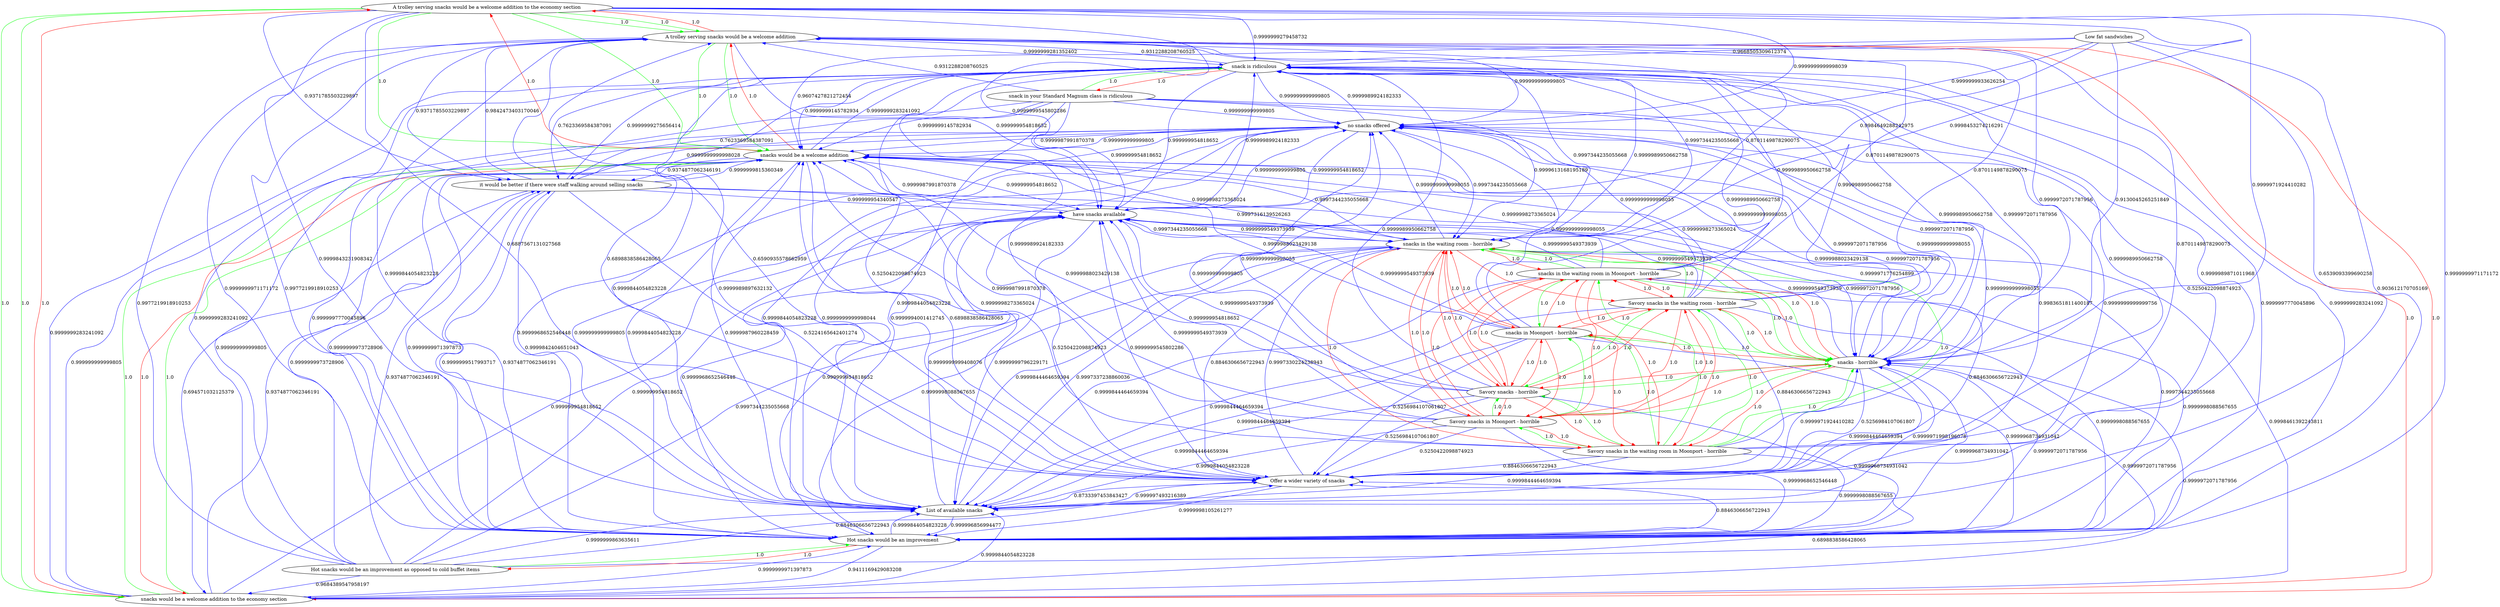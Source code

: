 digraph rawGraph {
"A trolley serving snacks would be a welcome addition to the economy section";"A trolley serving snacks would be a welcome addition";"snacks would be a welcome addition";"snacks would be a welcome addition to the economy section";"Hot snacks would be an improvement as opposed to cold buffet items";"Hot snacks would be an improvement";"List of available snacks";"Low fat sandwiches";"Offer a wider variety of snacks";"Savory snacks in the waiting room in Moonport - horrible";"Savory snacks in Moonport - horrible";"Savory snacks - horrible";"snacks - horrible";"snacks in Moonport - horrible";"Savory snacks in the waiting room - horrible";"snacks in the waiting room - horrible";"snacks in the waiting room in Moonport - horrible";"have snacks available";"it would be better if there were staff walking around selling snacks";"no snacks offered";"snack in your Standard Magnum class is ridiculous";"snack is ridiculous";"A trolley serving snacks would be a welcome addition to the economy section" -> "A trolley serving snacks would be a welcome addition" [label=1.0] [color=green]
"A trolley serving snacks would be a welcome addition" -> "snacks would be a welcome addition" [label=1.0] [color=green]
"A trolley serving snacks would be a welcome addition to the economy section" -> "snacks would be a welcome addition to the economy section" [label=1.0] [color=green]
"snacks would be a welcome addition to the economy section" -> "snacks would be a welcome addition" [label=1.0] [color=green]
"A trolley serving snacks would be a welcome addition to the economy section" -> "snacks would be a welcome addition" [label=1.0] [color=green]
"A trolley serving snacks would be a welcome addition to the economy section" -> "A trolley serving snacks would be a welcome addition" [label=1.0] [color=green]
"A trolley serving snacks would be a welcome addition" -> "snacks would be a welcome addition" [label=1.0] [color=green]
"A trolley serving snacks would be a welcome addition to the economy section" -> "snacks would be a welcome addition to the economy section" [label=1.0] [color=green]
"snacks would be a welcome addition to the economy section" -> "snacks would be a welcome addition" [label=1.0] [color=green]
"A trolley serving snacks would be a welcome addition to the economy section" -> "snacks would be a welcome addition" [label=1.0] [color=green]
"A trolley serving snacks would be a welcome addition" -> "A trolley serving snacks would be a welcome addition to the economy section" [label=1.0] [color=red]
"A trolley serving snacks would be a welcome addition" -> "snacks would be a welcome addition to the economy section" [label=1.0] [color=red]
"snacks would be a welcome addition" -> "A trolley serving snacks would be a welcome addition to the economy section" [label=1.0] [color=red]
"snacks would be a welcome addition" -> "A trolley serving snacks would be a welcome addition" [label=1.0] [color=red]
"snacks would be a welcome addition" -> "snacks would be a welcome addition to the economy section" [label=1.0] [color=red]
"snacks would be a welcome addition to the economy section" -> "A trolley serving snacks would be a welcome addition to the economy section" [label=1.0] [color=red]
"snacks would be a welcome addition to the economy section" -> "A trolley serving snacks would be a welcome addition" [label=1.0] [color=red]
"Hot snacks would be an improvement as opposed to cold buffet items" -> "Hot snacks would be an improvement" [label=1.0] [color=green]
"Hot snacks would be an improvement" -> "Hot snacks would be an improvement as opposed to cold buffet items" [label=1.0] [color=red]
"A trolley serving snacks would be a welcome addition to the economy section" -> "Hot snacks would be an improvement" [label=0.9999999971171172] [color=blue]
"A trolley serving snacks would be a welcome addition" -> "Hot snacks would be an improvement" [label=0.9999999971171172] [color=blue]
"snacks would be a welcome addition" -> "Hot snacks would be an improvement" [label=0.9999999971397873] [color=blue]
"snacks would be a welcome addition to the economy section" -> "Hot snacks would be an improvement" [label=0.9999999971397873] [color=blue]
"Hot snacks would be an improvement as opposed to cold buffet items" -> "A trolley serving snacks would be a welcome addition" [label=0.9977219918910253] [color=blue]
"Hot snacks would be an improvement as opposed to cold buffet items" -> "snacks would be a welcome addition" [label=0.9999999973728906] [color=blue]
"Hot snacks would be an improvement as opposed to cold buffet items" -> "snacks would be a welcome addition to the economy section" [label=0.9684389547958197] [color=blue]
"Hot snacks would be an improvement" -> "A trolley serving snacks would be a welcome addition" [label=0.9977219918910253] [color=blue]
"Hot snacks would be an improvement" -> "snacks would be a welcome addition" [label=0.9999999973728906] [color=blue]
"Hot snacks would be an improvement" -> "snacks would be a welcome addition to the economy section" [label=0.9411169429083208] [color=blue]
"A trolley serving snacks would be a welcome addition to the economy section" -> "List of available snacks" [label=0.9999843231908342] [color=blue]
"A trolley serving snacks would be a welcome addition" -> "List of available snacks" [label=0.9999844054823228] [color=blue]
"snacks would be a welcome addition" -> "List of available snacks" [label=0.9999844054823228] [color=blue]
"snacks would be a welcome addition to the economy section" -> "List of available snacks" [label=0.9999844054823228] [color=blue]
"Hot snacks would be an improvement as opposed to cold buffet items" -> "List of available snacks" [label=0.9999999863635611] [color=blue]
"Hot snacks would be an improvement" -> "List of available snacks" [label=0.9999844054823228] [color=blue]
"List of available snacks" -> "snacks would be a welcome addition" [label=0.9999987960228459] [color=blue]
"List of available snacks" -> "Hot snacks would be an improvement" [label=0.999996856994477] [color=blue]
"Low fat sandwiches" -> "snacks would be a welcome addition" [label=0.9607427821272454] [color=blue]
"Low fat sandwiches" -> "Hot snacks would be an improvement" [label=0.903612170705169] [color=blue]
"Low fat sandwiches" -> "List of available snacks" [label=0.6539093399690258] [color=blue]
"A trolley serving snacks would be a welcome addition to the economy section" -> "Offer a wider variety of snacks" [label=0.6887567131027568] [color=blue]
"A trolley serving snacks would be a welcome addition" -> "Offer a wider variety of snacks" [label=0.6898838586428065] [color=blue]
"snacks would be a welcome addition" -> "Offer a wider variety of snacks" [label=0.6898838586428065] [color=blue]
"snacks would be a welcome addition to the economy section" -> "Offer a wider variety of snacks" [label=0.6898838586428065] [color=blue]
"Hot snacks would be an improvement as opposed to cold buffet items" -> "Offer a wider variety of snacks" [label=0.8846306656722943] [color=blue]
"Hot snacks would be an improvement" -> "Offer a wider variety of snacks" [label=0.8846306656722943] [color=blue]
"List of available snacks" -> "Offer a wider variety of snacks" [label=0.8733397453843427] [color=blue]
"Offer a wider variety of snacks" -> "A trolley serving snacks would be a welcome addition" [label=0.6590935578662959] [color=blue]
"Offer a wider variety of snacks" -> "snacks would be a welcome addition" [label=0.9999994001412745] [color=blue]
"Offer a wider variety of snacks" -> "Hot snacks would be an improvement" [label=0.9999998105261277] [color=blue]
"Offer a wider variety of snacks" -> "List of available snacks" [label=0.999997493216389] [color=blue]
"Savory snacks in the waiting room in Moonport - horrible" -> "Savory snacks in Moonport - horrible" [label=1.0] [color=green]
"Savory snacks in Moonport - horrible" -> "Savory snacks - horrible" [label=1.0] [color=green]
"Savory snacks - horrible" -> "snacks - horrible" [label=1.0] [color=green]
"Savory snacks in Moonport - horrible" -> "snacks in Moonport - horrible" [label=1.0] [color=green]
"snacks in Moonport - horrible" -> "snacks - horrible" [label=1.0] [color=green]
"Savory snacks in the waiting room in Moonport - horrible" -> "Savory snacks in the waiting room - horrible" [label=1.0] [color=green]
"Savory snacks in the waiting room - horrible" -> "Savory snacks - horrible" [label=1.0] [color=green]
"Savory snacks in the waiting room - horrible" -> "snacks in the waiting room - horrible" [label=1.0] [color=green]
"snacks in the waiting room - horrible" -> "snacks - horrible" [label=1.0] [color=green]
"Savory snacks in the waiting room in Moonport - horrible" -> "snacks in the waiting room in Moonport - horrible" [label=1.0] [color=green]
"snacks in the waiting room in Moonport - horrible" -> "snacks in Moonport - horrible" [label=1.0] [color=green]
"snacks in the waiting room in Moonport - horrible" -> "snacks in the waiting room - horrible" [label=1.0] [color=green]
"Savory snacks in the waiting room in Moonport - horrible" -> "snacks in the waiting room - horrible" [label=1.0] [color=green]
"Savory snacks in the waiting room in Moonport - horrible" -> "snacks in Moonport - horrible" [label=1.0] [color=green]
"Savory snacks in the waiting room in Moonport - horrible" -> "Savory snacks - horrible" [label=1.0] [color=green]
"Savory snacks in Moonport - horrible" -> "snacks - horrible" [label=1.0] [color=green]
"Savory snacks in the waiting room - horrible" -> "snacks - horrible" [label=1.0] [color=green]
"snacks in the waiting room in Moonport - horrible" -> "snacks - horrible" [label=1.0] [color=green]
"Savory snacks in the waiting room in Moonport - horrible" -> "snacks - horrible" [label=1.0] [color=green]
"Savory snacks in Moonport - horrible" -> "Savory snacks in the waiting room in Moonport - horrible" [label=1.0] [color=red]
"Savory snacks in Moonport - horrible" -> "Savory snacks in the waiting room - horrible" [label=1.0] [color=red]
"Savory snacks in Moonport - horrible" -> "snacks in the waiting room - horrible" [label=1.0] [color=red]
"Savory snacks in Moonport - horrible" -> "snacks in the waiting room in Moonport - horrible" [label=1.0] [color=red]
"Savory snacks - horrible" -> "Savory snacks in the waiting room in Moonport - horrible" [label=1.0] [color=red]
"Savory snacks - horrible" -> "Savory snacks in Moonport - horrible" [label=1.0] [color=red]
"Savory snacks - horrible" -> "snacks in Moonport - horrible" [label=1.0] [color=red]
"Savory snacks - horrible" -> "Savory snacks in the waiting room - horrible" [label=1.0] [color=red]
"Savory snacks - horrible" -> "snacks in the waiting room - horrible" [label=1.0] [color=red]
"Savory snacks - horrible" -> "snacks in the waiting room in Moonport - horrible" [label=1.0] [color=red]
"snacks - horrible" -> "Savory snacks in the waiting room in Moonport - horrible" [label=1.0] [color=red]
"snacks - horrible" -> "Savory snacks in Moonport - horrible" [label=1.0] [color=red]
"snacks - horrible" -> "Savory snacks - horrible" [label=1.0] [color=red]
"snacks - horrible" -> "snacks in Moonport - horrible" [label=1.0] [color=red]
"snacks - horrible" -> "Savory snacks in the waiting room - horrible" [label=1.0] [color=red]
"snacks - horrible" -> "snacks in the waiting room - horrible" [label=1.0] [color=red]
"snacks - horrible" -> "snacks in the waiting room in Moonport - horrible" [label=1.0] [color=red]
"snacks in Moonport - horrible" -> "Savory snacks in the waiting room in Moonport - horrible" [label=1.0] [color=red]
"snacks in Moonport - horrible" -> "Savory snacks in Moonport - horrible" [label=1.0] [color=red]
"snacks in Moonport - horrible" -> "Savory snacks - horrible" [label=1.0] [color=red]
"snacks in Moonport - horrible" -> "Savory snacks in the waiting room - horrible" [label=1.0] [color=red]
"snacks in Moonport - horrible" -> "snacks in the waiting room - horrible" [label=1.0] [color=red]
"snacks in Moonport - horrible" -> "snacks in the waiting room in Moonport - horrible" [label=1.0] [color=red]
"Savory snacks in the waiting room - horrible" -> "Savory snacks in the waiting room in Moonport - horrible" [label=1.0] [color=red]
"Savory snacks in the waiting room - horrible" -> "Savory snacks in Moonport - horrible" [label=1.0] [color=red]
"Savory snacks in the waiting room - horrible" -> "snacks in Moonport - horrible" [label=1.0] [color=red]
"Savory snacks in the waiting room - horrible" -> "snacks in the waiting room in Moonport - horrible" [label=1.0] [color=red]
"snacks in the waiting room - horrible" -> "Savory snacks in the waiting room in Moonport - horrible" [label=1.0] [color=red]
"snacks in the waiting room - horrible" -> "Savory snacks in Moonport - horrible" [label=1.0] [color=red]
"snacks in the waiting room - horrible" -> "Savory snacks - horrible" [label=1.0] [color=red]
"snacks in the waiting room - horrible" -> "snacks in Moonport - horrible" [label=1.0] [color=red]
"snacks in the waiting room - horrible" -> "Savory snacks in the waiting room - horrible" [label=1.0] [color=red]
"snacks in the waiting room - horrible" -> "snacks in the waiting room in Moonport - horrible" [label=1.0] [color=red]
"snacks in the waiting room in Moonport - horrible" -> "Savory snacks in the waiting room in Moonport - horrible" [label=1.0] [color=red]
"snacks in the waiting room in Moonport - horrible" -> "Savory snacks in Moonport - horrible" [label=1.0] [color=red]
"snacks in the waiting room in Moonport - horrible" -> "Savory snacks - horrible" [label=1.0] [color=red]
"snacks in the waiting room in Moonport - horrible" -> "Savory snacks in the waiting room - horrible" [label=1.0] [color=red]
"A trolley serving snacks would be a welcome addition to the economy section" -> "snacks - horrible" [label=0.9999971924410282] [color=blue]
"A trolley serving snacks would be a welcome addition to the economy section" -> "snacks in the waiting room - horrible" [label=0.9998453274216291] [color=blue]
"A trolley serving snacks would be a welcome addition" -> "snacks - horrible" [label=0.9999972071787956] [color=blue]
"A trolley serving snacks would be a welcome addition" -> "snacks in the waiting room - horrible" [label=0.9997344235055668] [color=blue]
"snacks would be a welcome addition" -> "snacks - horrible" [label=0.9999972071787956] [color=blue]
"snacks would be a welcome addition" -> "snacks in the waiting room - horrible" [label=0.9997344235055668] [color=blue]
"snacks would be a welcome addition to the economy section" -> "snacks - horrible" [label=0.9999972071787956] [color=blue]
"snacks would be a welcome addition to the economy section" -> "snacks in the waiting room - horrible" [label=0.9998461392243811] [color=blue]
"Hot snacks would be an improvement as opposed to cold buffet items" -> "snacks - horrible" [label=0.9999972071787956] [color=blue]
"Hot snacks would be an improvement as opposed to cold buffet items" -> "snacks in the waiting room - horrible" [label=0.9997344235055668] [color=blue]
"Hot snacks would be an improvement" -> "snacks - horrible" [label=0.9999972071787956] [color=blue]
"Hot snacks would be an improvement" -> "snacks in the waiting room - horrible" [label=0.9997344235055668] [color=blue]
"List of available snacks" -> "snacks - horrible" [label=0.9999971998196078] [color=blue]
"List of available snacks" -> "snacks in the waiting room - horrible" [label=0.9997337238860036] [color=blue]
"Low fat sandwiches" -> "snacks - horrible" [label=0.9130045265251849] [color=blue]
"Offer a wider variety of snacks" -> "snacks - horrible" [label=0.9999971924410282] [color=blue]
"Offer a wider variety of snacks" -> "snacks in the waiting room - horrible" [label=0.9997330224238943] [color=blue]
"Savory snacks in the waiting room in Moonport - horrible" -> "A trolley serving snacks would be a welcome addition" [label=0.8701149878290075] [color=blue]
"Savory snacks in the waiting room in Moonport - horrible" -> "snacks would be a welcome addition" [label=0.9999998273365024] [color=blue]
"Savory snacks in the waiting room in Moonport - horrible" -> "Hot snacks would be an improvement" [label=0.9999998088567655] [color=blue]
"Savory snacks in the waiting room in Moonport - horrible" -> "List of available snacks" [label=0.9999844464659394] [color=blue]
"Savory snacks in the waiting room in Moonport - horrible" -> "Offer a wider variety of snacks" [label=0.8846306656722943] [color=blue]
"Savory snacks in Moonport - horrible" -> "snacks would be a welcome addition" [label=0.9999987991870378] [color=blue]
"Savory snacks in Moonport - horrible" -> "Hot snacks would be an improvement" [label=0.9999968652546448] [color=blue]
"Savory snacks in Moonport - horrible" -> "List of available snacks" [label=0.9999844054823228] [color=blue]
"Savory snacks in Moonport - horrible" -> "Offer a wider variety of snacks" [label=0.5250422098874923] [color=blue]
"Savory snacks - horrible" -> "snacks would be a welcome addition" [label=0.9999988023429138] [color=blue]
"Savory snacks - horrible" -> "Hot snacks would be an improvement" [label=0.9999968734931042] [color=blue]
"Savory snacks - horrible" -> "List of available snacks" [label=0.9999844464659394] [color=blue]
"Savory snacks - horrible" -> "Offer a wider variety of snacks" [label=0.5256984107061807] [color=blue]
"snacks - horrible" -> "snacks would be a welcome addition" [label=0.9999988023429138] [color=blue]
"snacks - horrible" -> "Hot snacks would be an improvement" [label=0.9999968734931042] [color=blue]
"snacks - horrible" -> "List of available snacks" [label=0.9999844464659394] [color=blue]
"snacks - horrible" -> "Offer a wider variety of snacks" [label=0.5256984107061807] [color=blue]
"snacks in Moonport - horrible" -> "snacks would be a welcome addition" [label=0.9999988023429138] [color=blue]
"snacks in Moonport - horrible" -> "Hot snacks would be an improvement" [label=0.9999968734931042] [color=blue]
"snacks in Moonport - horrible" -> "List of available snacks" [label=0.9999844464659394] [color=blue]
"snacks in Moonport - horrible" -> "Offer a wider variety of snacks" [label=0.5256984107061807] [color=blue]
"Savory snacks in the waiting room - horrible" -> "A trolley serving snacks would be a welcome addition" [label=0.8701149878290075] [color=blue]
"Savory snacks in the waiting room - horrible" -> "snacks would be a welcome addition" [label=0.9999998273365024] [color=blue]
"Savory snacks in the waiting room - horrible" -> "Hot snacks would be an improvement" [label=0.9999998088567655] [color=blue]
"Savory snacks in the waiting room - horrible" -> "List of available snacks" [label=0.9999844464659394] [color=blue]
"Savory snacks in the waiting room - horrible" -> "Offer a wider variety of snacks" [label=0.8846306656722943] [color=blue]
"snacks in the waiting room - horrible" -> "A trolley serving snacks would be a welcome addition" [label=0.8701149878290075] [color=blue]
"snacks in the waiting room - horrible" -> "snacks would be a welcome addition" [label=0.9999998273365024] [color=blue]
"snacks in the waiting room - horrible" -> "Hot snacks would be an improvement" [label=0.9999998088567655] [color=blue]
"snacks in the waiting room - horrible" -> "List of available snacks" [label=0.9999844464659394] [color=blue]
"snacks in the waiting room - horrible" -> "Offer a wider variety of snacks" [label=0.8846306656722943] [color=blue]
"snacks in the waiting room in Moonport - horrible" -> "A trolley serving snacks would be a welcome addition" [label=0.8701149878290075] [color=blue]
"snacks in the waiting room in Moonport - horrible" -> "snacks would be a welcome addition" [label=0.9999998273365024] [color=blue]
"snacks in the waiting room in Moonport - horrible" -> "Hot snacks would be an improvement" [label=0.9999998088567655] [color=blue]
"snacks in the waiting room in Moonport - horrible" -> "List of available snacks" [label=0.9999844464659394] [color=blue]
"snacks in the waiting room in Moonport - horrible" -> "Offer a wider variety of snacks" [label=0.8846306656722943] [color=blue]
"A trolley serving snacks would be a welcome addition to the economy section" -> "have snacks available" [label=0.9999999545802286] [color=blue]
"A trolley serving snacks would be a welcome addition" -> "have snacks available" [label=0.999999954818652] [color=blue]
"snacks would be a welcome addition" -> "have snacks available" [label=0.999999954818652] [color=blue]
"snacks would be a welcome addition to the economy section" -> "have snacks available" [label=0.999999954818652] [color=blue]
"Hot snacks would be an improvement as opposed to cold buffet items" -> "have snacks available" [label=0.999999954818652] [color=blue]
"Hot snacks would be an improvement" -> "have snacks available" [label=0.999999954818652] [color=blue]
"List of available snacks" -> "have snacks available" [label=0.9999999999408076] [color=blue]
"Low fat sandwiches" -> "have snacks available" [label=0.9984649288242975] [color=blue]
"Offer a wider variety of snacks" -> "have snacks available" [label=0.9999999545802286] [color=blue]
"Savory snacks in the waiting room in Moonport - horrible" -> "have snacks available" [label=0.9999999549373939] [color=blue]
"Savory snacks in Moonport - horrible" -> "have snacks available" [label=0.999999954818652] [color=blue]
"Savory snacks - horrible" -> "have snacks available" [label=0.9999999549373939] [color=blue]
"snacks - horrible" -> "have snacks available" [label=0.9999999549373939] [color=blue]
"snacks in Moonport - horrible" -> "have snacks available" [label=0.9999999549373939] [color=blue]
"Savory snacks in the waiting room - horrible" -> "have snacks available" [label=0.9999999549373939] [color=blue]
"snacks in the waiting room - horrible" -> "have snacks available" [label=0.9999999549373939] [color=blue]
"snacks in the waiting room in Moonport - horrible" -> "have snacks available" [label=0.9999999549373939] [color=blue]
"have snacks available" -> "snacks would be a welcome addition" [label=0.9999987991870378] [color=blue]
"have snacks available" -> "Hot snacks would be an improvement" [label=0.9999968652546448] [color=blue]
"have snacks available" -> "List of available snacks" [label=0.9999999796229171] [color=blue]
"have snacks available" -> "Offer a wider variety of snacks" [label=0.5250422098874923] [color=blue]
"have snacks available" -> "snacks - horrible" [label=0.9999972071787956] [color=blue]
"have snacks available" -> "snacks in the waiting room - horrible" [label=0.9997344235055668] [color=blue]
"A trolley serving snacks would be a welcome addition to the economy section" -> "it would be better if there were staff walking around selling snacks" [label=0.9371785503229897] [color=blue]
"A trolley serving snacks would be a welcome addition" -> "it would be better if there were staff walking around selling snacks" [label=0.9371785503229897] [color=blue]
"snacks would be a welcome addition" -> "it would be better if there were staff walking around selling snacks" [label=0.9374877062346191] [color=blue]
"snacks would be a welcome addition to the economy section" -> "it would be better if there were staff walking around selling snacks" [label=0.9374877062346191] [color=blue]
"Hot snacks would be an improvement as opposed to cold buffet items" -> "it would be better if there were staff walking around selling snacks" [label=0.9374877062346191] [color=blue]
"Hot snacks would be an improvement" -> "it would be better if there were staff walking around selling snacks" [label=0.9374877062346191] [color=blue]
"it would be better if there were staff walking around selling snacks" -> "A trolley serving snacks would be a welcome addition" [label=0.9842473403170046] [color=blue]
"it would be better if there were staff walking around selling snacks" -> "snacks would be a welcome addition" [label=0.9999999815360349] [color=blue]
"it would be better if there were staff walking around selling snacks" -> "snacks would be a welcome addition to the economy section" [label=0.694571032125379] [color=blue]
"it would be better if there were staff walking around selling snacks" -> "Hot snacks would be an improvement" [label=0.9999999517993717] [color=blue]
"it would be better if there were staff walking around selling snacks" -> "List of available snacks" [label=0.9999842404651043] [color=blue]
"it would be better if there were staff walking around selling snacks" -> "Offer a wider variety of snacks" [label=0.5224165642401274] [color=blue]
"it would be better if there were staff walking around selling snacks" -> "snacks - horrible" [label=0.9999971776254899] [color=blue]
"it would be better if there were staff walking around selling snacks" -> "snacks in the waiting room - horrible" [label=0.9997316139526263] [color=blue]
"it would be better if there were staff walking around selling snacks" -> "have snacks available" [label=0.999999954340547] [color=blue]
"A trolley serving snacks would be a welcome addition to the economy section" -> "no snacks offered" [label=0.9999999999998039] [color=blue]
"A trolley serving snacks would be a welcome addition" -> "no snacks offered" [label=0.999999999999805] [color=blue]
"snacks would be a welcome addition" -> "no snacks offered" [label=0.999999999999805] [color=blue]
"snacks would be a welcome addition to the economy section" -> "no snacks offered" [label=0.999999999999805] [color=blue]
"Hot snacks would be an improvement as opposed to cold buffet items" -> "no snacks offered" [label=0.999999999999805] [color=blue]
"Hot snacks would be an improvement" -> "no snacks offered" [label=0.999999999999805] [color=blue]
"List of available snacks" -> "no snacks offered" [label=0.9999999999998044] [color=blue]
"Low fat sandwiches" -> "no snacks offered" [label=0.9999999933626254] [color=blue]
"Offer a wider variety of snacks" -> "no snacks offered" [label=0.9999999999999756] [color=blue]
"Savory snacks in the waiting room in Moonport - horrible" -> "no snacks offered" [label=0.9999999999998055] [color=blue]
"Savory snacks in Moonport - horrible" -> "no snacks offered" [label=0.999999999999805] [color=blue]
"Savory snacks - horrible" -> "no snacks offered" [label=0.9999999999998055] [color=blue]
"snacks - horrible" -> "no snacks offered" [label=0.9999999999998055] [color=blue]
"snacks in Moonport - horrible" -> "no snacks offered" [label=0.9999999999998055] [color=blue]
"Savory snacks in the waiting room - horrible" -> "no snacks offered" [label=0.9999999999998055] [color=blue]
"snacks in the waiting room - horrible" -> "no snacks offered" [label=0.9999999999998055] [color=blue]
"snacks in the waiting room in Moonport - horrible" -> "no snacks offered" [label=0.9999999999998055] [color=blue]
"have snacks available" -> "no snacks offered" [label=0.999999999999805] [color=blue]
"it would be better if there were staff walking around selling snacks" -> "no snacks offered" [label=0.9999999999998028] [color=blue]
"no snacks offered" -> "snacks would be a welcome addition" [label=0.9999987991870378] [color=blue]
"no snacks offered" -> "Hot snacks would be an improvement" [label=0.9999968652546448] [color=blue]
"no snacks offered" -> "List of available snacks" [label=0.9999844054823228] [color=blue]
"no snacks offered" -> "Offer a wider variety of snacks" [label=0.9983651811400187] [color=blue]
"no snacks offered" -> "snacks - horrible" [label=0.9999972071787956] [color=blue]
"no snacks offered" -> "snacks in the waiting room - horrible" [label=0.9997344235055668] [color=blue]
"no snacks offered" -> "have snacks available" [label=0.999999954818652] [color=blue]
"snack in your Standard Magnum class is ridiculous" -> "snack is ridiculous" [label=1.0] [color=green]
"snack is ridiculous" -> "snack in your Standard Magnum class is ridiculous" [label=1.0] [color=red]
"A trolley serving snacks would be a welcome addition to the economy section" -> "snack is ridiculous" [label=0.9999999279458732] [color=blue]
"A trolley serving snacks would be a welcome addition" -> "snack is ridiculous" [label=0.9999999281352402] [color=blue]
"snacks would be a welcome addition" -> "snack is ridiculous" [label=0.9999999283241092] [color=blue]
"snacks would be a welcome addition to the economy section" -> "snack is ridiculous" [label=0.9999999283241092] [color=blue]
"Hot snacks would be an improvement as opposed to cold buffet items" -> "snack is ridiculous" [label=0.9999999283241092] [color=blue]
"Hot snacks would be an improvement" -> "snack is ridiculous" [label=0.9999999283241092] [color=blue]
"List of available snacks" -> "snack is ridiculous" [label=0.9999989897632132] [color=blue]
"Low fat sandwiches" -> "snack is ridiculous" [label=0.9668505309612374] [color=blue]
"Offer a wider variety of snacks" -> "snack is ridiculous" [label=0.9999989871011968] [color=blue]
"Savory snacks in the waiting room in Moonport - horrible" -> "snack is ridiculous" [label=0.9999989950662758] [color=blue]
"Savory snacks in Moonport - horrible" -> "snack is ridiculous" [label=0.9999989924182333] [color=blue]
"Savory snacks - horrible" -> "snack is ridiculous" [label=0.9999989950662758] [color=blue]
"snacks - horrible" -> "snack is ridiculous" [label=0.9999989950662758] [color=blue]
"snacks in Moonport - horrible" -> "snack is ridiculous" [label=0.9999989950662758] [color=blue]
"Savory snacks in the waiting room - horrible" -> "snack is ridiculous" [label=0.9999989950662758] [color=blue]
"snacks in the waiting room - horrible" -> "snack is ridiculous" [label=0.9999989950662758] [color=blue]
"snacks in the waiting room in Moonport - horrible" -> "snack is ridiculous" [label=0.9999989950662758] [color=blue]
"have snacks available" -> "snack is ridiculous" [label=0.9999989924182333] [color=blue]
"it would be better if there were staff walking around selling snacks" -> "snack is ridiculous" [label=0.9999999275656414] [color=blue]
"no snacks offered" -> "snack is ridiculous" [label=0.9999989924182333] [color=blue]
"snack in your Standard Magnum class is ridiculous" -> "A trolley serving snacks would be a welcome addition" [label=0.9312288208760525] [color=blue]
"snack in your Standard Magnum class is ridiculous" -> "snacks would be a welcome addition" [label=0.9999999145782934] [color=blue]
"snack in your Standard Magnum class is ridiculous" -> "Hot snacks would be an improvement" [label=0.9999997770045896] [color=blue]
"snack in your Standard Magnum class is ridiculous" -> "List of available snacks" [label=0.9999844054823228] [color=blue]
"snack in your Standard Magnum class is ridiculous" -> "Offer a wider variety of snacks" [label=0.5250422098874923] [color=blue]
"snack in your Standard Magnum class is ridiculous" -> "snacks - horrible" [label=0.9999972071787956] [color=blue]
"snack in your Standard Magnum class is ridiculous" -> "snacks in the waiting room - horrible" [label=0.9999613168195189] [color=blue]
"snack in your Standard Magnum class is ridiculous" -> "have snacks available" [label=0.999999954818652] [color=blue]
"snack in your Standard Magnum class is ridiculous" -> "it would be better if there were staff walking around selling snacks" [label=0.7623369584387091] [color=blue]
"snack in your Standard Magnum class is ridiculous" -> "no snacks offered" [label=0.999999999999805] [color=blue]
"snack is ridiculous" -> "A trolley serving snacks would be a welcome addition" [label=0.9312288208760525] [color=blue]
"snack is ridiculous" -> "snacks would be a welcome addition" [label=0.9999999145782934] [color=blue]
"snack is ridiculous" -> "Hot snacks would be an improvement" [label=0.9999997770045896] [color=blue]
"snack is ridiculous" -> "List of available snacks" [label=0.9999844054823228] [color=blue]
"snack is ridiculous" -> "Offer a wider variety of snacks" [label=0.5250422098874923] [color=blue]
"snack is ridiculous" -> "snacks - horrible" [label=0.9999972071787956] [color=blue]
"snack is ridiculous" -> "snacks in the waiting room - horrible" [label=0.9997344235055668] [color=blue]
"snack is ridiculous" -> "have snacks available" [label=0.999999954818652] [color=blue]
"snack is ridiculous" -> "it would be better if there were staff walking around selling snacks" [label=0.7623369584387091] [color=blue]
"snack is ridiculous" -> "no snacks offered" [label=0.999999999999805] [color=blue]
}